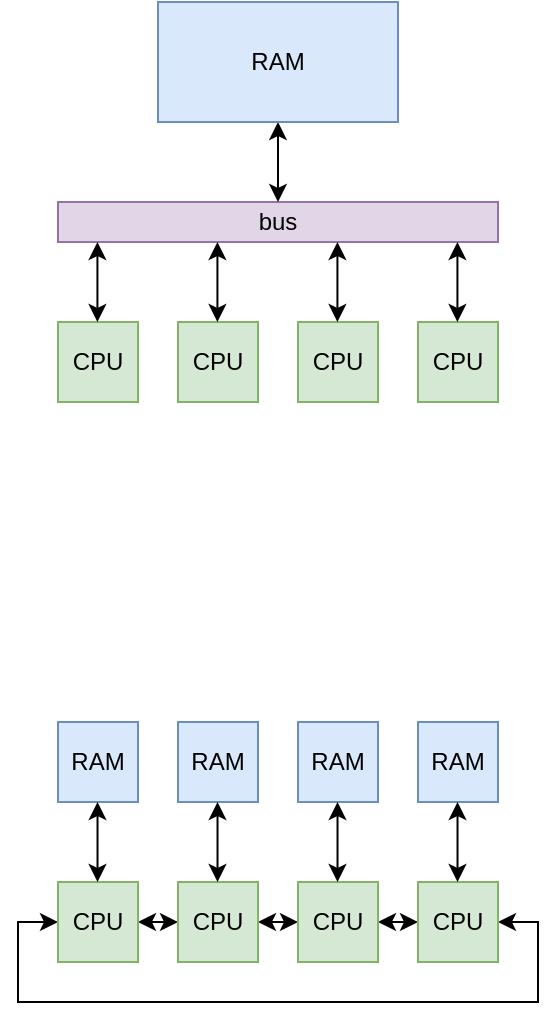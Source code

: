 <mxfile version="20.2.3" type="device" pages="3"><diagram id="eZj2UKhYz7cbvw3ZBynt" name="SM &amp; DM"><mxGraphModel dx="1366" dy="851" grid="1" gridSize="10" guides="1" tooltips="1" connect="1" arrows="1" fold="1" page="1" pageScale="1" pageWidth="1169" pageHeight="827" math="0" shadow="0"><root><mxCell id="0"/><mxCell id="1" parent="0"/><mxCell id="N76X__Y0-WrbXZ948Dy5-1" value="CPU" style="rounded=0;whiteSpace=wrap;html=1;fillColor=#d5e8d4;strokeColor=#82b366;" parent="1" vertex="1"><mxGeometry x="200" y="200" width="40" height="40" as="geometry"/></mxCell><mxCell id="N76X__Y0-WrbXZ948Dy5-3" value="CPU" style="rounded=0;whiteSpace=wrap;html=1;fillColor=#d5e8d4;strokeColor=#82b366;" parent="1" vertex="1"><mxGeometry x="260" y="200" width="40" height="40" as="geometry"/></mxCell><mxCell id="N76X__Y0-WrbXZ948Dy5-4" value="CPU" style="rounded=0;whiteSpace=wrap;html=1;fillColor=#d5e8d4;strokeColor=#82b366;" parent="1" vertex="1"><mxGeometry x="320" y="200" width="40" height="40" as="geometry"/></mxCell><mxCell id="N76X__Y0-WrbXZ948Dy5-5" value="CPU" style="rounded=0;whiteSpace=wrap;html=1;fillColor=#d5e8d4;strokeColor=#82b366;" parent="1" vertex="1"><mxGeometry x="380" y="200" width="40" height="40" as="geometry"/></mxCell><mxCell id="N76X__Y0-WrbXZ948Dy5-6" value="bus" style="rounded=0;whiteSpace=wrap;html=1;fillColor=#e1d5e7;strokeColor=#9673a6;" parent="1" vertex="1"><mxGeometry x="200" y="140" width="220" height="20" as="geometry"/></mxCell><mxCell id="N76X__Y0-WrbXZ948Dy5-8" style="edgeStyle=orthogonalEdgeStyle;rounded=0;orthogonalLoop=1;jettySize=auto;html=1;exitX=0.5;exitY=1;exitDx=0;exitDy=0;startArrow=classic;startFill=1;" parent="1" source="N76X__Y0-WrbXZ948Dy5-7" target="N76X__Y0-WrbXZ948Dy5-6" edge="1"><mxGeometry relative="1" as="geometry"/></mxCell><mxCell id="N76X__Y0-WrbXZ948Dy5-7" value="RAM" style="rounded=0;whiteSpace=wrap;html=1;fillColor=#dae8fc;strokeColor=#6c8ebf;" parent="1" vertex="1"><mxGeometry x="250" y="40" width="120" height="60" as="geometry"/></mxCell><mxCell id="N76X__Y0-WrbXZ948Dy5-17" value="" style="endArrow=classic;html=1;rounded=0;curved=1;startArrow=classic;startFill=1;" parent="1" edge="1"><mxGeometry width="50" height="50" relative="1" as="geometry"><mxPoint x="399.71" y="200" as="sourcePoint"/><mxPoint x="399.71" y="160" as="targetPoint"/></mxGeometry></mxCell><mxCell id="N76X__Y0-WrbXZ948Dy5-18" value="" style="endArrow=classic;html=1;rounded=0;curved=1;startArrow=classic;startFill=1;" parent="1" edge="1"><mxGeometry width="50" height="50" relative="1" as="geometry"><mxPoint x="339.71" y="200" as="sourcePoint"/><mxPoint x="339.71" y="160" as="targetPoint"/></mxGeometry></mxCell><mxCell id="N76X__Y0-WrbXZ948Dy5-19" value="" style="endArrow=classic;html=1;rounded=0;curved=1;startArrow=classic;startFill=1;" parent="1" edge="1"><mxGeometry width="50" height="50" relative="1" as="geometry"><mxPoint x="279.71" y="200" as="sourcePoint"/><mxPoint x="279.71" y="160" as="targetPoint"/></mxGeometry></mxCell><mxCell id="N76X__Y0-WrbXZ948Dy5-20" value="" style="endArrow=classic;html=1;rounded=0;curved=1;startArrow=classic;startFill=1;" parent="1" edge="1"><mxGeometry width="50" height="50" relative="1" as="geometry"><mxPoint x="219.71" y="200" as="sourcePoint"/><mxPoint x="219.71" y="160" as="targetPoint"/></mxGeometry></mxCell><mxCell id="N76X__Y0-WrbXZ948Dy5-25" value="RAM" style="rounded=0;whiteSpace=wrap;html=1;fillColor=#dae8fc;strokeColor=#6c8ebf;" parent="1" vertex="1"><mxGeometry x="200" y="400" width="40" height="40" as="geometry"/></mxCell><mxCell id="N76X__Y0-WrbXZ948Dy5-26" value="RAM" style="rounded=0;whiteSpace=wrap;html=1;fillColor=#dae8fc;strokeColor=#6c8ebf;" parent="1" vertex="1"><mxGeometry x="260" y="400" width="40" height="40" as="geometry"/></mxCell><mxCell id="N76X__Y0-WrbXZ948Dy5-27" value="RAM" style="rounded=0;whiteSpace=wrap;html=1;fillColor=#dae8fc;strokeColor=#6c8ebf;" parent="1" vertex="1"><mxGeometry x="320" y="400" width="40" height="40" as="geometry"/></mxCell><mxCell id="N76X__Y0-WrbXZ948Dy5-28" value="RAM" style="rounded=0;whiteSpace=wrap;html=1;fillColor=#dae8fc;strokeColor=#6c8ebf;" parent="1" vertex="1"><mxGeometry x="380" y="400" width="40" height="40" as="geometry"/></mxCell><mxCell id="N76X__Y0-WrbXZ948Dy5-49" style="edgeStyle=orthogonalEdgeStyle;curved=1;rounded=0;orthogonalLoop=1;jettySize=auto;html=1;exitX=1;exitY=0.5;exitDx=0;exitDy=0;startArrow=classic;startFill=1;" parent="1" source="N76X__Y0-WrbXZ948Dy5-40" target="N76X__Y0-WrbXZ948Dy5-41" edge="1"><mxGeometry relative="1" as="geometry"/></mxCell><mxCell id="N76X__Y0-WrbXZ948Dy5-52" style="edgeStyle=orthogonalEdgeStyle;rounded=0;orthogonalLoop=1;jettySize=auto;html=1;exitX=0;exitY=0.5;exitDx=0;exitDy=0;entryX=1;entryY=0.5;entryDx=0;entryDy=0;startArrow=classic;startFill=1;" parent="1" source="N76X__Y0-WrbXZ948Dy5-40" target="N76X__Y0-WrbXZ948Dy5-43" edge="1"><mxGeometry relative="1" as="geometry"><Array as="points"><mxPoint x="180" y="500"/><mxPoint x="180" y="540"/><mxPoint x="440" y="540"/><mxPoint x="440" y="500"/></Array></mxGeometry></mxCell><mxCell id="N76X__Y0-WrbXZ948Dy5-40" value="CPU" style="rounded=0;whiteSpace=wrap;html=1;fillColor=#d5e8d4;strokeColor=#82b366;" parent="1" vertex="1"><mxGeometry x="200" y="480" width="40" height="40" as="geometry"/></mxCell><mxCell id="N76X__Y0-WrbXZ948Dy5-50" style="edgeStyle=orthogonalEdgeStyle;curved=1;rounded=0;orthogonalLoop=1;jettySize=auto;html=1;exitX=1;exitY=0.5;exitDx=0;exitDy=0;entryX=0;entryY=0.5;entryDx=0;entryDy=0;startArrow=classic;startFill=1;" parent="1" source="N76X__Y0-WrbXZ948Dy5-41" target="N76X__Y0-WrbXZ948Dy5-42" edge="1"><mxGeometry relative="1" as="geometry"/></mxCell><mxCell id="N76X__Y0-WrbXZ948Dy5-41" value="CPU" style="rounded=0;whiteSpace=wrap;html=1;fillColor=#d5e8d4;strokeColor=#82b366;" parent="1" vertex="1"><mxGeometry x="260" y="480" width="40" height="40" as="geometry"/></mxCell><mxCell id="N76X__Y0-WrbXZ948Dy5-51" style="edgeStyle=orthogonalEdgeStyle;curved=1;rounded=0;orthogonalLoop=1;jettySize=auto;html=1;exitX=1;exitY=0.5;exitDx=0;exitDy=0;entryX=0;entryY=0.5;entryDx=0;entryDy=0;startArrow=classic;startFill=1;" parent="1" source="N76X__Y0-WrbXZ948Dy5-42" target="N76X__Y0-WrbXZ948Dy5-43" edge="1"><mxGeometry relative="1" as="geometry"/></mxCell><mxCell id="N76X__Y0-WrbXZ948Dy5-42" value="CPU" style="rounded=0;whiteSpace=wrap;html=1;fillColor=#d5e8d4;strokeColor=#82b366;" parent="1" vertex="1"><mxGeometry x="320" y="480" width="40" height="40" as="geometry"/></mxCell><mxCell id="N76X__Y0-WrbXZ948Dy5-43" value="CPU" style="rounded=0;whiteSpace=wrap;html=1;fillColor=#d5e8d4;strokeColor=#82b366;" parent="1" vertex="1"><mxGeometry x="380" y="480" width="40" height="40" as="geometry"/></mxCell><mxCell id="N76X__Y0-WrbXZ948Dy5-44" value="" style="endArrow=classic;html=1;rounded=0;curved=1;startArrow=classic;startFill=1;" parent="1" edge="1"><mxGeometry width="50" height="50" relative="1" as="geometry"><mxPoint x="399.76" y="480" as="sourcePoint"/><mxPoint x="399.76" y="440" as="targetPoint"/></mxGeometry></mxCell><mxCell id="N76X__Y0-WrbXZ948Dy5-45" value="" style="endArrow=classic;html=1;rounded=0;curved=1;startArrow=classic;startFill=1;" parent="1" edge="1"><mxGeometry width="50" height="50" relative="1" as="geometry"><mxPoint x="339.76" y="480" as="sourcePoint"/><mxPoint x="339.76" y="440" as="targetPoint"/></mxGeometry></mxCell><mxCell id="N76X__Y0-WrbXZ948Dy5-46" value="" style="endArrow=classic;html=1;rounded=0;curved=1;startArrow=classic;startFill=1;" parent="1" edge="1"><mxGeometry width="50" height="50" relative="1" as="geometry"><mxPoint x="279.76" y="480" as="sourcePoint"/><mxPoint x="279.76" y="440" as="targetPoint"/></mxGeometry></mxCell><mxCell id="N76X__Y0-WrbXZ948Dy5-47" value="" style="endArrow=classic;html=1;rounded=0;curved=1;startArrow=classic;startFill=1;" parent="1" edge="1"><mxGeometry width="50" height="50" relative="1" as="geometry"><mxPoint x="219.76" y="480" as="sourcePoint"/><mxPoint x="219.76" y="440" as="targetPoint"/></mxGeometry></mxCell></root></mxGraphModel></diagram><diagram id="pBrQIMiGIoHdmlDywGKX" name="MapReduce"><mxGraphModel dx="1236" dy="770" grid="1" gridSize="10" guides="1" tooltips="1" connect="1" arrows="1" fold="1" page="1" pageScale="1" pageWidth="1169" pageHeight="827" math="0" shadow="0"><root><mxCell id="0"/><mxCell id="1" parent="0"/><mxCell id="XWHjY7gTa4PhiFmwaw0x-1" value="key" style="rounded=0;whiteSpace=wrap;html=1;fillColor=#d5e8d4;strokeColor=#82b366;" vertex="1" parent="1"><mxGeometry x="240" y="200" width="40" height="20" as="geometry"/></mxCell><mxCell id="XWHjY7gTa4PhiFmwaw0x-129" style="edgeStyle=orthogonalEdgeStyle;rounded=0;orthogonalLoop=1;jettySize=auto;html=1;exitX=1;exitY=0.5;exitDx=0;exitDy=0;entryX=0;entryY=0.5;entryDx=0;entryDy=0;startArrow=classic;startFill=1;curved=1;" edge="1" parent="1" source="XWHjY7gTa4PhiFmwaw0x-3" target="XWHjY7gTa4PhiFmwaw0x-26"><mxGeometry relative="1" as="geometry"/></mxCell><mxCell id="XWHjY7gTa4PhiFmwaw0x-3" value="value" style="rounded=0;whiteSpace=wrap;html=1;fillColor=#dae8fc;strokeColor=#6c8ebf;" vertex="1" parent="1"><mxGeometry x="280" y="200" width="80" height="20" as="geometry"/></mxCell><mxCell id="XWHjY7gTa4PhiFmwaw0x-130" style="edgeStyle=orthogonalEdgeStyle;rounded=0;orthogonalLoop=1;jettySize=auto;html=1;exitX=1;exitY=0.5;exitDx=0;exitDy=0;entryX=0;entryY=0.5;entryDx=0;entryDy=0;startArrow=classic;startFill=1;curved=1;" edge="1" parent="1" source="XWHjY7gTa4PhiFmwaw0x-5" target="XWHjY7gTa4PhiFmwaw0x-28"><mxGeometry relative="1" as="geometry"/></mxCell><mxCell id="XWHjY7gTa4PhiFmwaw0x-5" value="value" style="rounded=0;whiteSpace=wrap;html=1;fillColor=#dae8fc;strokeColor=#6c8ebf;" vertex="1" parent="1"><mxGeometry x="280" y="220" width="80" height="20" as="geometry"/></mxCell><mxCell id="XWHjY7gTa4PhiFmwaw0x-131" style="edgeStyle=orthogonalEdgeStyle;curved=1;rounded=0;orthogonalLoop=1;jettySize=auto;html=1;exitX=1;exitY=0.5;exitDx=0;exitDy=0;startArrow=classic;startFill=1;" edge="1" parent="1" source="XWHjY7gTa4PhiFmwaw0x-7" target="XWHjY7gTa4PhiFmwaw0x-30"><mxGeometry relative="1" as="geometry"/></mxCell><mxCell id="XWHjY7gTa4PhiFmwaw0x-7" value="value" style="rounded=0;whiteSpace=wrap;html=1;fillColor=#dae8fc;strokeColor=#6c8ebf;" vertex="1" parent="1"><mxGeometry x="280" y="240" width="80" height="20" as="geometry"/></mxCell><mxCell id="XWHjY7gTa4PhiFmwaw0x-132" style="edgeStyle=orthogonalEdgeStyle;curved=1;rounded=0;orthogonalLoop=1;jettySize=auto;html=1;exitX=1;exitY=0.5;exitDx=0;exitDy=0;entryX=0;entryY=0.5;entryDx=0;entryDy=0;startArrow=classic;startFill=1;" edge="1" parent="1" source="XWHjY7gTa4PhiFmwaw0x-9" target="XWHjY7gTa4PhiFmwaw0x-32"><mxGeometry relative="1" as="geometry"/></mxCell><mxCell id="XWHjY7gTa4PhiFmwaw0x-9" value="value" style="rounded=0;whiteSpace=wrap;html=1;fillColor=#dae8fc;strokeColor=#6c8ebf;" vertex="1" parent="1"><mxGeometry x="280" y="260" width="80" height="20" as="geometry"/></mxCell><mxCell id="XWHjY7gTa4PhiFmwaw0x-133" style="edgeStyle=orthogonalEdgeStyle;curved=1;rounded=0;orthogonalLoop=1;jettySize=auto;html=1;exitX=1;exitY=0.5;exitDx=0;exitDy=0;entryX=0;entryY=0.5;entryDx=0;entryDy=0;startArrow=classic;startFill=1;" edge="1" parent="1" source="XWHjY7gTa4PhiFmwaw0x-11" target="XWHjY7gTa4PhiFmwaw0x-34"><mxGeometry relative="1" as="geometry"/></mxCell><mxCell id="XWHjY7gTa4PhiFmwaw0x-11" value="value" style="rounded=0;whiteSpace=wrap;html=1;fillColor=#dae8fc;strokeColor=#6c8ebf;" vertex="1" parent="1"><mxGeometry x="280" y="280" width="80" height="20" as="geometry"/></mxCell><mxCell id="XWHjY7gTa4PhiFmwaw0x-134" style="edgeStyle=orthogonalEdgeStyle;curved=1;rounded=0;orthogonalLoop=1;jettySize=auto;html=1;exitX=1;exitY=0.5;exitDx=0;exitDy=0;startArrow=classic;startFill=1;" edge="1" parent="1" source="XWHjY7gTa4PhiFmwaw0x-13" target="XWHjY7gTa4PhiFmwaw0x-36"><mxGeometry relative="1" as="geometry"/></mxCell><mxCell id="XWHjY7gTa4PhiFmwaw0x-13" value="value" style="rounded=0;whiteSpace=wrap;html=1;fillColor=#dae8fc;strokeColor=#6c8ebf;" vertex="1" parent="1"><mxGeometry x="280" y="300" width="80" height="20" as="geometry"/></mxCell><mxCell id="XWHjY7gTa4PhiFmwaw0x-135" style="edgeStyle=orthogonalEdgeStyle;curved=1;rounded=0;orthogonalLoop=1;jettySize=auto;html=1;exitX=1;exitY=0.5;exitDx=0;exitDy=0;entryX=0;entryY=0.5;entryDx=0;entryDy=0;startArrow=classic;startFill=1;" edge="1" parent="1" source="XWHjY7gTa4PhiFmwaw0x-15" target="XWHjY7gTa4PhiFmwaw0x-38"><mxGeometry relative="1" as="geometry"/></mxCell><mxCell id="XWHjY7gTa4PhiFmwaw0x-15" value="value" style="rounded=0;whiteSpace=wrap;html=1;fillColor=#dae8fc;strokeColor=#6c8ebf;" vertex="1" parent="1"><mxGeometry x="280" y="320" width="80" height="20" as="geometry"/></mxCell><mxCell id="XWHjY7gTa4PhiFmwaw0x-136" style="edgeStyle=orthogonalEdgeStyle;curved=1;rounded=0;orthogonalLoop=1;jettySize=auto;html=1;exitX=1;exitY=0.5;exitDx=0;exitDy=0;entryX=0;entryY=0.5;entryDx=0;entryDy=0;startArrow=classic;startFill=1;" edge="1" parent="1" source="XWHjY7gTa4PhiFmwaw0x-17" target="XWHjY7gTa4PhiFmwaw0x-40"><mxGeometry relative="1" as="geometry"/></mxCell><mxCell id="XWHjY7gTa4PhiFmwaw0x-17" value="value" style="rounded=0;whiteSpace=wrap;html=1;fillColor=#dae8fc;strokeColor=#6c8ebf;" vertex="1" parent="1"><mxGeometry x="280" y="340" width="80" height="20" as="geometry"/></mxCell><mxCell id="XWHjY7gTa4PhiFmwaw0x-26" value="key" style="rounded=0;whiteSpace=wrap;html=1;fillColor=#d5e8d4;strokeColor=#82b366;" vertex="1" parent="1"><mxGeometry x="440" y="160" width="40" height="20" as="geometry"/></mxCell><mxCell id="XWHjY7gTa4PhiFmwaw0x-153" style="edgeStyle=orthogonalEdgeStyle;curved=1;rounded=0;orthogonalLoop=1;jettySize=auto;html=1;exitX=1;exitY=0.5;exitDx=0;exitDy=0;entryX=0;entryY=0.5;entryDx=0;entryDy=0;startArrow=classic;startFill=1;" edge="1" parent="1" source="XWHjY7gTa4PhiFmwaw0x-27" target="XWHjY7gTa4PhiFmwaw0x-81"><mxGeometry relative="1" as="geometry"/></mxCell><mxCell id="XWHjY7gTa4PhiFmwaw0x-27" value="value" style="rounded=0;whiteSpace=wrap;html=1;fillColor=#eeeeee;strokeColor=#36393d;" vertex="1" parent="1"><mxGeometry x="480" y="160" width="80" height="20" as="geometry"/></mxCell><mxCell id="XWHjY7gTa4PhiFmwaw0x-28" value="key" style="rounded=0;whiteSpace=wrap;html=1;fillColor=#d5e8d4;strokeColor=#82b366;" vertex="1" parent="1"><mxGeometry x="440" y="190" width="40" height="20" as="geometry"/></mxCell><mxCell id="XWHjY7gTa4PhiFmwaw0x-152" style="edgeStyle=orthogonalEdgeStyle;curved=1;rounded=0;orthogonalLoop=1;jettySize=auto;html=1;exitX=1;exitY=0.5;exitDx=0;exitDy=0;startArrow=classic;startFill=1;" edge="1" parent="1" source="XWHjY7gTa4PhiFmwaw0x-29" target="XWHjY7gTa4PhiFmwaw0x-83"><mxGeometry relative="1" as="geometry"/></mxCell><mxCell id="XWHjY7gTa4PhiFmwaw0x-29" value="value" style="rounded=0;whiteSpace=wrap;html=1;fillColor=#eeeeee;strokeColor=#36393d;" vertex="1" parent="1"><mxGeometry x="480" y="190" width="80" height="20" as="geometry"/></mxCell><mxCell id="XWHjY7gTa4PhiFmwaw0x-30" value="key" style="rounded=0;whiteSpace=wrap;html=1;fillColor=#fff2cc;strokeColor=#d6b656;" vertex="1" parent="1"><mxGeometry x="440" y="220" width="40" height="20" as="geometry"/></mxCell><mxCell id="XWHjY7gTa4PhiFmwaw0x-151" style="edgeStyle=orthogonalEdgeStyle;curved=1;rounded=0;orthogonalLoop=1;jettySize=auto;html=1;exitX=1;exitY=0.5;exitDx=0;exitDy=0;startArrow=classic;startFill=1;" edge="1" parent="1" source="XWHjY7gTa4PhiFmwaw0x-31" target="XWHjY7gTa4PhiFmwaw0x-85"><mxGeometry relative="1" as="geometry"/></mxCell><mxCell id="XWHjY7gTa4PhiFmwaw0x-31" value="value" style="rounded=0;whiteSpace=wrap;html=1;fillColor=#eeeeee;strokeColor=#36393d;" vertex="1" parent="1"><mxGeometry x="480" y="220" width="80" height="20" as="geometry"/></mxCell><mxCell id="XWHjY7gTa4PhiFmwaw0x-32" value="key" style="rounded=0;whiteSpace=wrap;html=1;fillColor=#fff2cc;strokeColor=#d6b656;" vertex="1" parent="1"><mxGeometry x="440" y="250" width="40" height="20" as="geometry"/></mxCell><mxCell id="XWHjY7gTa4PhiFmwaw0x-150" style="edgeStyle=orthogonalEdgeStyle;curved=1;rounded=0;orthogonalLoop=1;jettySize=auto;html=1;exitX=1;exitY=0.5;exitDx=0;exitDy=0;entryX=0;entryY=0.5;entryDx=0;entryDy=0;startArrow=classic;startFill=1;" edge="1" parent="1" source="XWHjY7gTa4PhiFmwaw0x-33" target="XWHjY7gTa4PhiFmwaw0x-87"><mxGeometry relative="1" as="geometry"/></mxCell><mxCell id="XWHjY7gTa4PhiFmwaw0x-33" value="value" style="rounded=0;whiteSpace=wrap;html=1;fillColor=#eeeeee;strokeColor=#36393d;" vertex="1" parent="1"><mxGeometry x="480" y="250" width="80" height="20" as="geometry"/></mxCell><mxCell id="XWHjY7gTa4PhiFmwaw0x-34" value="key" style="rounded=0;whiteSpace=wrap;html=1;fillColor=#fff2cc;strokeColor=#d6b656;" vertex="1" parent="1"><mxGeometry x="440" y="280" width="40" height="20" as="geometry"/></mxCell><mxCell id="XWHjY7gTa4PhiFmwaw0x-149" style="edgeStyle=orthogonalEdgeStyle;curved=1;rounded=0;orthogonalLoop=1;jettySize=auto;html=1;exitX=1;exitY=0.5;exitDx=0;exitDy=0;startArrow=classic;startFill=1;" edge="1" parent="1" source="XWHjY7gTa4PhiFmwaw0x-35" target="XWHjY7gTa4PhiFmwaw0x-89"><mxGeometry relative="1" as="geometry"/></mxCell><mxCell id="XWHjY7gTa4PhiFmwaw0x-35" value="value" style="rounded=0;whiteSpace=wrap;html=1;fillColor=#eeeeee;strokeColor=#36393d;" vertex="1" parent="1"><mxGeometry x="480" y="280" width="80" height="20" as="geometry"/></mxCell><mxCell id="XWHjY7gTa4PhiFmwaw0x-36" value="key" style="rounded=0;whiteSpace=wrap;html=1;fillColor=#e1d5e7;strokeColor=#9673a6;" vertex="1" parent="1"><mxGeometry x="440" y="310" width="40" height="20" as="geometry"/></mxCell><mxCell id="XWHjY7gTa4PhiFmwaw0x-148" style="edgeStyle=orthogonalEdgeStyle;curved=1;rounded=0;orthogonalLoop=1;jettySize=auto;html=1;exitX=1;exitY=0.5;exitDx=0;exitDy=0;startArrow=classic;startFill=1;" edge="1" parent="1" source="XWHjY7gTa4PhiFmwaw0x-37" target="XWHjY7gTa4PhiFmwaw0x-91"><mxGeometry relative="1" as="geometry"/></mxCell><mxCell id="XWHjY7gTa4PhiFmwaw0x-37" value="value" style="rounded=0;whiteSpace=wrap;html=1;fillColor=#eeeeee;strokeColor=#36393d;" vertex="1" parent="1"><mxGeometry x="480" y="310" width="80" height="20" as="geometry"/></mxCell><mxCell id="XWHjY7gTa4PhiFmwaw0x-38" value="key" style="rounded=0;whiteSpace=wrap;html=1;fillColor=#e1d5e7;strokeColor=#9673a6;" vertex="1" parent="1"><mxGeometry x="440" y="340" width="40" height="20" as="geometry"/></mxCell><mxCell id="XWHjY7gTa4PhiFmwaw0x-147" style="edgeStyle=orthogonalEdgeStyle;curved=1;rounded=0;orthogonalLoop=1;jettySize=auto;html=1;exitX=1;exitY=0.5;exitDx=0;exitDy=0;startArrow=classic;startFill=1;" edge="1" parent="1" source="XWHjY7gTa4PhiFmwaw0x-39" target="XWHjY7gTa4PhiFmwaw0x-93"><mxGeometry relative="1" as="geometry"/></mxCell><mxCell id="XWHjY7gTa4PhiFmwaw0x-39" value="value" style="rounded=0;whiteSpace=wrap;html=1;fillColor=#eeeeee;strokeColor=#36393d;" vertex="1" parent="1"><mxGeometry x="480" y="340" width="80" height="20" as="geometry"/></mxCell><mxCell id="XWHjY7gTa4PhiFmwaw0x-40" value="key" style="rounded=0;whiteSpace=wrap;html=1;fillColor=#e1d5e7;strokeColor=#9673a6;" vertex="1" parent="1"><mxGeometry x="440" y="370" width="40" height="20" as="geometry"/></mxCell><mxCell id="XWHjY7gTa4PhiFmwaw0x-146" style="edgeStyle=orthogonalEdgeStyle;curved=1;rounded=0;orthogonalLoop=1;jettySize=auto;html=1;exitX=1;exitY=0.5;exitDx=0;exitDy=0;startArrow=classic;startFill=1;" edge="1" parent="1" source="XWHjY7gTa4PhiFmwaw0x-41" target="XWHjY7gTa4PhiFmwaw0x-95"><mxGeometry relative="1" as="geometry"/></mxCell><mxCell id="XWHjY7gTa4PhiFmwaw0x-41" value="value" style="rounded=0;whiteSpace=wrap;html=1;fillColor=#eeeeee;strokeColor=#36393d;" vertex="1" parent="1"><mxGeometry x="480" y="370" width="80" height="20" as="geometry"/></mxCell><mxCell id="XWHjY7gTa4PhiFmwaw0x-58" value="key" style="rounded=0;whiteSpace=wrap;html=1;fillColor=#d5e8d4;strokeColor=#82b366;" vertex="1" parent="1"><mxGeometry x="240" y="220" width="40" height="20" as="geometry"/></mxCell><mxCell id="XWHjY7gTa4PhiFmwaw0x-59" value="key" style="rounded=0;whiteSpace=wrap;html=1;fillColor=#fff2cc;strokeColor=#d6b656;" vertex="1" parent="1"><mxGeometry x="240" y="240" width="40" height="20" as="geometry"/></mxCell><mxCell id="XWHjY7gTa4PhiFmwaw0x-60" value="key" style="rounded=0;whiteSpace=wrap;html=1;fillColor=#fff2cc;strokeColor=#d6b656;" vertex="1" parent="1"><mxGeometry x="240" y="260" width="40" height="20" as="geometry"/></mxCell><mxCell id="XWHjY7gTa4PhiFmwaw0x-61" value="key" style="rounded=0;whiteSpace=wrap;html=1;fillColor=#fff2cc;strokeColor=#d6b656;" vertex="1" parent="1"><mxGeometry x="240" y="280" width="40" height="20" as="geometry"/></mxCell><mxCell id="XWHjY7gTa4PhiFmwaw0x-62" value="key" style="rounded=0;whiteSpace=wrap;html=1;fillColor=#e1d5e7;strokeColor=#9673a6;" vertex="1" parent="1"><mxGeometry x="240" y="300" width="40" height="20" as="geometry"/></mxCell><mxCell id="XWHjY7gTa4PhiFmwaw0x-63" value="key" style="rounded=0;whiteSpace=wrap;html=1;fillColor=#e1d5e7;strokeColor=#9673a6;" vertex="1" parent="1"><mxGeometry x="240" y="320" width="40" height="20" as="geometry"/></mxCell><mxCell id="XWHjY7gTa4PhiFmwaw0x-64" value="key" style="rounded=0;whiteSpace=wrap;html=1;fillColor=#e1d5e7;strokeColor=#9673a6;" vertex="1" parent="1"><mxGeometry x="240" y="340" width="40" height="20" as="geometry"/></mxCell><mxCell id="XWHjY7gTa4PhiFmwaw0x-81" value="key" style="rounded=0;whiteSpace=wrap;html=1;fillColor=#d5e8d4;strokeColor=#82b366;" vertex="1" parent="1"><mxGeometry x="640" y="160" width="40" height="20" as="geometry"/></mxCell><mxCell id="XWHjY7gTa4PhiFmwaw0x-154" style="edgeStyle=orthogonalEdgeStyle;curved=1;rounded=0;orthogonalLoop=1;jettySize=auto;html=1;exitX=1;exitY=0.5;exitDx=0;exitDy=0;entryX=0;entryY=0.5;entryDx=0;entryDy=0;startArrow=classic;startFill=1;" edge="1" parent="1" source="XWHjY7gTa4PhiFmwaw0x-82" target="XWHjY7gTa4PhiFmwaw0x-113"><mxGeometry relative="1" as="geometry"/></mxCell><mxCell id="XWHjY7gTa4PhiFmwaw0x-82" value="value" style="rounded=0;whiteSpace=wrap;html=1;fillColor=#fad9d5;strokeColor=#ae4132;" vertex="1" parent="1"><mxGeometry x="680" y="160" width="80" height="20" as="geometry"/></mxCell><mxCell id="XWHjY7gTa4PhiFmwaw0x-83" value="key" style="rounded=0;whiteSpace=wrap;html=1;fillColor=#d5e8d4;strokeColor=#82b366;" vertex="1" parent="1"><mxGeometry x="640" y="190" width="40" height="20" as="geometry"/></mxCell><mxCell id="XWHjY7gTa4PhiFmwaw0x-155" style="edgeStyle=orthogonalEdgeStyle;curved=1;rounded=0;orthogonalLoop=1;jettySize=auto;html=1;exitX=1;exitY=0.5;exitDx=0;exitDy=0;startArrow=classic;startFill=1;entryX=0;entryY=0.75;entryDx=0;entryDy=0;" edge="1" parent="1" source="XWHjY7gTa4PhiFmwaw0x-84" target="XWHjY7gTa4PhiFmwaw0x-113"><mxGeometry relative="1" as="geometry"><mxPoint x="840" y="240" as="targetPoint"/></mxGeometry></mxCell><mxCell id="XWHjY7gTa4PhiFmwaw0x-84" value="value" style="rounded=0;whiteSpace=wrap;html=1;fillColor=#fad9d5;strokeColor=#ae4132;" vertex="1" parent="1"><mxGeometry x="680" y="190" width="80" height="20" as="geometry"/></mxCell><mxCell id="XWHjY7gTa4PhiFmwaw0x-85" value="key" style="rounded=0;whiteSpace=wrap;html=1;fillColor=#fff2cc;strokeColor=#d6b656;" vertex="1" parent="1"><mxGeometry x="640" y="220" width="40" height="20" as="geometry"/></mxCell><mxCell id="XWHjY7gTa4PhiFmwaw0x-156" style="edgeStyle=orthogonalEdgeStyle;curved=1;rounded=0;orthogonalLoop=1;jettySize=auto;html=1;exitX=1;exitY=0.5;exitDx=0;exitDy=0;entryX=0;entryY=0.25;entryDx=0;entryDy=0;startArrow=classic;startFill=1;" edge="1" parent="1" source="XWHjY7gTa4PhiFmwaw0x-86" target="XWHjY7gTa4PhiFmwaw0x-119"><mxGeometry relative="1" as="geometry"/></mxCell><mxCell id="XWHjY7gTa4PhiFmwaw0x-86" value="value" style="rounded=0;whiteSpace=wrap;html=1;fillColor=#fad9d5;strokeColor=#ae4132;" vertex="1" parent="1"><mxGeometry x="680" y="220" width="80" height="20" as="geometry"/></mxCell><mxCell id="XWHjY7gTa4PhiFmwaw0x-87" value="key" style="rounded=0;whiteSpace=wrap;html=1;fillColor=#fff2cc;strokeColor=#d6b656;" vertex="1" parent="1"><mxGeometry x="640" y="250" width="40" height="20" as="geometry"/></mxCell><mxCell id="XWHjY7gTa4PhiFmwaw0x-157" style="edgeStyle=orthogonalEdgeStyle;curved=1;rounded=0;orthogonalLoop=1;jettySize=auto;html=1;exitX=1;exitY=0.5;exitDx=0;exitDy=0;startArrow=classic;startFill=1;entryX=0;entryY=0.5;entryDx=0;entryDy=0;" edge="1" parent="1" source="XWHjY7gTa4PhiFmwaw0x-88" target="XWHjY7gTa4PhiFmwaw0x-119"><mxGeometry relative="1" as="geometry"><mxPoint x="840" y="270" as="targetPoint"/></mxGeometry></mxCell><mxCell id="XWHjY7gTa4PhiFmwaw0x-88" value="value" style="rounded=0;whiteSpace=wrap;html=1;fillColor=#fad9d5;strokeColor=#ae4132;" vertex="1" parent="1"><mxGeometry x="680" y="250" width="80" height="20" as="geometry"/></mxCell><mxCell id="XWHjY7gTa4PhiFmwaw0x-89" value="key" style="rounded=0;whiteSpace=wrap;html=1;fillColor=#fff2cc;strokeColor=#d6b656;" vertex="1" parent="1"><mxGeometry x="640" y="280" width="40" height="20" as="geometry"/></mxCell><mxCell id="XWHjY7gTa4PhiFmwaw0x-158" style="edgeStyle=orthogonalEdgeStyle;curved=1;rounded=0;orthogonalLoop=1;jettySize=auto;html=1;exitX=1;exitY=0.5;exitDx=0;exitDy=0;entryX=0;entryY=0.75;entryDx=0;entryDy=0;startArrow=classic;startFill=1;" edge="1" parent="1" source="XWHjY7gTa4PhiFmwaw0x-90" target="XWHjY7gTa4PhiFmwaw0x-119"><mxGeometry relative="1" as="geometry"/></mxCell><mxCell id="XWHjY7gTa4PhiFmwaw0x-90" value="value" style="rounded=0;whiteSpace=wrap;html=1;fillColor=#fad9d5;strokeColor=#ae4132;" vertex="1" parent="1"><mxGeometry x="680" y="280" width="80" height="20" as="geometry"/></mxCell><mxCell id="XWHjY7gTa4PhiFmwaw0x-91" value="key" style="rounded=0;whiteSpace=wrap;html=1;fillColor=#e1d5e7;strokeColor=#9673a6;" vertex="1" parent="1"><mxGeometry x="640" y="310" width="40" height="20" as="geometry"/></mxCell><mxCell id="XWHjY7gTa4PhiFmwaw0x-159" style="edgeStyle=orthogonalEdgeStyle;curved=1;rounded=0;orthogonalLoop=1;jettySize=auto;html=1;exitX=1;exitY=0.5;exitDx=0;exitDy=0;entryX=0;entryY=0.25;entryDx=0;entryDy=0;startArrow=classic;startFill=1;" edge="1" parent="1" source="XWHjY7gTa4PhiFmwaw0x-92" target="XWHjY7gTa4PhiFmwaw0x-123"><mxGeometry relative="1" as="geometry"/></mxCell><mxCell id="XWHjY7gTa4PhiFmwaw0x-92" value="value" style="rounded=0;whiteSpace=wrap;html=1;fillColor=#fad9d5;strokeColor=#ae4132;" vertex="1" parent="1"><mxGeometry x="680" y="310" width="80" height="20" as="geometry"/></mxCell><mxCell id="XWHjY7gTa4PhiFmwaw0x-93" value="key" style="rounded=0;whiteSpace=wrap;html=1;fillColor=#e1d5e7;strokeColor=#9673a6;" vertex="1" parent="1"><mxGeometry x="640" y="340" width="40" height="20" as="geometry"/></mxCell><mxCell id="XWHjY7gTa4PhiFmwaw0x-160" style="edgeStyle=orthogonalEdgeStyle;curved=1;rounded=0;orthogonalLoop=1;jettySize=auto;html=1;exitX=1;exitY=0.5;exitDx=0;exitDy=0;entryX=0;entryY=0.5;entryDx=0;entryDy=0;startArrow=classic;startFill=1;" edge="1" parent="1" source="XWHjY7gTa4PhiFmwaw0x-94" target="XWHjY7gTa4PhiFmwaw0x-123"><mxGeometry relative="1" as="geometry"/></mxCell><mxCell id="XWHjY7gTa4PhiFmwaw0x-94" value="value" style="rounded=0;whiteSpace=wrap;html=1;fillColor=#fad9d5;strokeColor=#ae4132;" vertex="1" parent="1"><mxGeometry x="680" y="340" width="80" height="20" as="geometry"/></mxCell><mxCell id="XWHjY7gTa4PhiFmwaw0x-95" value="key" style="rounded=0;whiteSpace=wrap;html=1;fillColor=#e1d5e7;strokeColor=#9673a6;" vertex="1" parent="1"><mxGeometry x="640" y="370" width="40" height="20" as="geometry"/></mxCell><mxCell id="XWHjY7gTa4PhiFmwaw0x-161" style="edgeStyle=orthogonalEdgeStyle;curved=1;rounded=0;orthogonalLoop=1;jettySize=auto;html=1;exitX=1;exitY=0.5;exitDx=0;exitDy=0;entryX=0;entryY=0.75;entryDx=0;entryDy=0;startArrow=classic;startFill=1;" edge="1" parent="1" source="XWHjY7gTa4PhiFmwaw0x-96" target="XWHjY7gTa4PhiFmwaw0x-123"><mxGeometry relative="1" as="geometry"/></mxCell><mxCell id="XWHjY7gTa4PhiFmwaw0x-96" value="value" style="rounded=0;whiteSpace=wrap;html=1;fillColor=#fad9d5;strokeColor=#ae4132;" vertex="1" parent="1"><mxGeometry x="680" y="370" width="80" height="20" as="geometry"/></mxCell><mxCell id="XWHjY7gTa4PhiFmwaw0x-113" value="key" style="rounded=0;whiteSpace=wrap;html=1;fillColor=#d5e8d4;strokeColor=#82b366;" vertex="1" parent="1"><mxGeometry x="840" y="230" width="40" height="20" as="geometry"/></mxCell><mxCell id="XWHjY7gTa4PhiFmwaw0x-114" value="value" style="rounded=0;whiteSpace=wrap;html=1;fillColor=#fad9d5;strokeColor=#ae4132;" vertex="1" parent="1"><mxGeometry x="880" y="230" width="80" height="20" as="geometry"/></mxCell><mxCell id="XWHjY7gTa4PhiFmwaw0x-116" value="value" style="rounded=0;whiteSpace=wrap;html=1;fillColor=#fad9d5;strokeColor=#ae4132;" vertex="1" parent="1"><mxGeometry x="960" y="230" width="80" height="20" as="geometry"/></mxCell><mxCell id="XWHjY7gTa4PhiFmwaw0x-118" value="value" style="rounded=0;whiteSpace=wrap;html=1;fillColor=#fad9d5;strokeColor=#ae4132;" vertex="1" parent="1"><mxGeometry x="1040" y="260" width="80" height="20" as="geometry"/></mxCell><mxCell id="XWHjY7gTa4PhiFmwaw0x-119" value="key" style="rounded=0;whiteSpace=wrap;html=1;fillColor=#fff2cc;strokeColor=#d6b656;" vertex="1" parent="1"><mxGeometry x="840" y="260" width="40" height="20" as="geometry"/></mxCell><mxCell id="XWHjY7gTa4PhiFmwaw0x-120" value="value" style="rounded=0;whiteSpace=wrap;html=1;fillColor=#fad9d5;strokeColor=#ae4132;" vertex="1" parent="1"><mxGeometry x="880" y="260" width="80" height="20" as="geometry"/></mxCell><mxCell id="XWHjY7gTa4PhiFmwaw0x-122" value="value" style="rounded=0;whiteSpace=wrap;html=1;fillColor=#fad9d5;strokeColor=#ae4132;" vertex="1" parent="1"><mxGeometry x="960" y="260" width="80" height="20" as="geometry"/></mxCell><mxCell id="XWHjY7gTa4PhiFmwaw0x-123" value="key" style="rounded=0;whiteSpace=wrap;html=1;fillColor=#e1d5e7;strokeColor=#9673a6;" vertex="1" parent="1"><mxGeometry x="840" y="290" width="40" height="20" as="geometry"/></mxCell><mxCell id="XWHjY7gTa4PhiFmwaw0x-124" value="value" style="rounded=0;whiteSpace=wrap;html=1;fillColor=#fad9d5;strokeColor=#ae4132;" vertex="1" parent="1"><mxGeometry x="880" y="290" width="80" height="20" as="geometry"/></mxCell><mxCell id="XWHjY7gTa4PhiFmwaw0x-126" value="value" style="rounded=0;whiteSpace=wrap;html=1;fillColor=#fad9d5;strokeColor=#ae4132;" vertex="1" parent="1"><mxGeometry x="960" y="290" width="80" height="20" as="geometry"/></mxCell><mxCell id="XWHjY7gTa4PhiFmwaw0x-128" value="value" style="rounded=0;whiteSpace=wrap;html=1;fillColor=#fad9d5;strokeColor=#ae4132;" vertex="1" parent="1"><mxGeometry x="1040" y="290" width="80" height="20" as="geometry"/></mxCell></root></mxGraphModel></diagram><diagram id="95ovRKcOR5pehmfyFhCk" name="MessageBroker"><mxGraphModel dx="1298" dy="808" grid="1" gridSize="10" guides="1" tooltips="1" connect="1" arrows="1" fold="1" page="1" pageScale="1" pageWidth="1169" pageHeight="827" math="0" shadow="0"><root><mxCell id="0"/><mxCell id="1" parent="0"/><mxCell id="Lmn5a0CBbOtNJ_bTSqev-1" value="Queue" style="rounded=0;whiteSpace=wrap;html=1;labelBackgroundColor=none;fillColor=#e1d5e7;strokeColor=#9673a6;" vertex="1" parent="1"><mxGeometry x="360" y="360" width="560" height="40" as="geometry"/></mxCell><mxCell id="Lmn5a0CBbOtNJ_bTSqev-2" value="Producer" style="rounded=0;whiteSpace=wrap;html=1;labelBackgroundColor=none;fillColor=#d5e8d4;strokeColor=#82b366;" vertex="1" parent="1"><mxGeometry x="360" y="280" width="80" height="40" as="geometry"/></mxCell><mxCell id="Lmn5a0CBbOtNJ_bTSqev-3" value="Producer" style="rounded=0;whiteSpace=wrap;html=1;labelBackgroundColor=none;fillColor=#d5e8d4;strokeColor=#82b366;" vertex="1" parent="1"><mxGeometry x="480" y="280" width="80" height="40" as="geometry"/></mxCell><mxCell id="Lmn5a0CBbOtNJ_bTSqev-4" value="Producer" style="rounded=0;whiteSpace=wrap;html=1;labelBackgroundColor=none;fillColor=#d5e8d4;strokeColor=#82b366;" vertex="1" parent="1"><mxGeometry x="600" y="280" width="80" height="40" as="geometry"/></mxCell><mxCell id="Lmn5a0CBbOtNJ_bTSqev-16" value="" style="endArrow=classic;startArrow=classic;html=1;rounded=0;" edge="1" parent="1"><mxGeometry width="50" height="50" relative="1" as="geometry"><mxPoint x="399.5" y="320" as="sourcePoint"/><mxPoint x="399.5" y="360" as="targetPoint"/></mxGeometry></mxCell><mxCell id="Lmn5a0CBbOtNJ_bTSqev-17" value="" style="endArrow=classic;startArrow=classic;html=1;rounded=0;" edge="1" parent="1"><mxGeometry width="50" height="50" relative="1" as="geometry"><mxPoint x="519.5" y="320" as="sourcePoint"/><mxPoint x="519.5" y="360" as="targetPoint"/></mxGeometry></mxCell><mxCell id="Lmn5a0CBbOtNJ_bTSqev-18" value="" style="endArrow=classic;startArrow=classic;html=1;rounded=0;" edge="1" parent="1"><mxGeometry width="50" height="50" relative="1" as="geometry"><mxPoint x="639.5" y="320" as="sourcePoint"/><mxPoint x="639.5" y="360" as="targetPoint"/></mxGeometry></mxCell><mxCell id="Lmn5a0CBbOtNJ_bTSqev-19" value="Consumer" style="rounded=0;whiteSpace=wrap;html=1;labelBackgroundColor=none;fillColor=#dae8fc;strokeColor=#6c8ebf;" vertex="1" parent="1"><mxGeometry x="360" y="440" width="80" height="40" as="geometry"/></mxCell><mxCell id="Lmn5a0CBbOtNJ_bTSqev-20" value="Consumer" style="rounded=0;whiteSpace=wrap;html=1;labelBackgroundColor=none;fillColor=#dae8fc;strokeColor=#6c8ebf;" vertex="1" parent="1"><mxGeometry x="480" y="440" width="80" height="40" as="geometry"/></mxCell><mxCell id="Lmn5a0CBbOtNJ_bTSqev-21" value="Consumer" style="rounded=0;whiteSpace=wrap;html=1;labelBackgroundColor=none;fillColor=#dae8fc;strokeColor=#6c8ebf;" vertex="1" parent="1"><mxGeometry x="600" y="440" width="80" height="40" as="geometry"/></mxCell><mxCell id="Lmn5a0CBbOtNJ_bTSqev-22" value="" style="endArrow=classic;startArrow=classic;html=1;rounded=0;" edge="1" parent="1"><mxGeometry width="50" height="50" relative="1" as="geometry"><mxPoint x="399.5" y="400" as="sourcePoint"/><mxPoint x="399.5" y="440" as="targetPoint"/></mxGeometry></mxCell><mxCell id="Lmn5a0CBbOtNJ_bTSqev-23" value="" style="endArrow=classic;startArrow=classic;html=1;rounded=0;" edge="1" parent="1"><mxGeometry width="50" height="50" relative="1" as="geometry"><mxPoint x="519.5" y="400" as="sourcePoint"/><mxPoint x="519.5" y="440" as="targetPoint"/></mxGeometry></mxCell><mxCell id="Lmn5a0CBbOtNJ_bTSqev-24" value="" style="endArrow=classic;startArrow=classic;html=1;rounded=0;" edge="1" parent="1"><mxGeometry width="50" height="50" relative="1" as="geometry"><mxPoint x="639.5" y="400" as="sourcePoint"/><mxPoint x="639.5" y="440" as="targetPoint"/></mxGeometry></mxCell><mxCell id="Lmn5a0CBbOtNJ_bTSqev-25" value="Consumer" style="rounded=0;whiteSpace=wrap;html=1;labelBackgroundColor=none;fillColor=#dae8fc;strokeColor=#6c8ebf;" vertex="1" parent="1"><mxGeometry x="720" y="440" width="80" height="40" as="geometry"/></mxCell><mxCell id="Lmn5a0CBbOtNJ_bTSqev-26" value="Consumer" style="rounded=0;whiteSpace=wrap;html=1;labelBackgroundColor=none;fillColor=#dae8fc;strokeColor=#6c8ebf;" vertex="1" parent="1"><mxGeometry x="840" y="440" width="80" height="40" as="geometry"/></mxCell><mxCell id="Lmn5a0CBbOtNJ_bTSqev-27" value="" style="endArrow=classic;startArrow=classic;html=1;rounded=0;" edge="1" parent="1"><mxGeometry width="50" height="50" relative="1" as="geometry"><mxPoint x="759.5" y="400" as="sourcePoint"/><mxPoint x="759.5" y="440" as="targetPoint"/></mxGeometry></mxCell><mxCell id="Lmn5a0CBbOtNJ_bTSqev-28" value="" style="endArrow=classic;startArrow=classic;html=1;rounded=0;" edge="1" parent="1"><mxGeometry width="50" height="50" relative="1" as="geometry"><mxPoint x="879.5" y="400" as="sourcePoint"/><mxPoint x="879.5" y="440" as="targetPoint"/></mxGeometry></mxCell></root></mxGraphModel></diagram></mxfile>